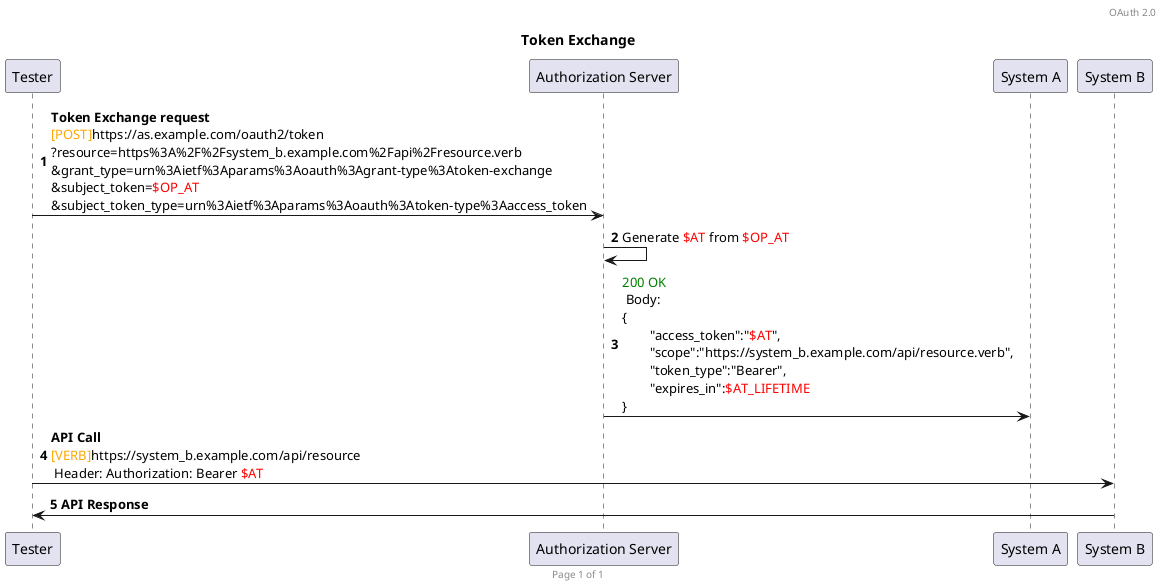 @startuml

header OAuth 2.0
footer Page %page% of %lastpage%

title Token Exchange
autonumber

participant T as "Tester"
participant Auth as "Authorization Server"
participant A as "System A"
participant B as "System B"

T -> Auth : **Token Exchange request**\n<font color=orange>[POST]</font>https://as.example.com/oauth2/token\n?resource=https%3A%2F%2Fsystem_b.example.com%2Fapi%2Fresource.verb\n&grant_type=urn%3Aietf%3Aparams%3Aoauth%3Agrant-type%3Atoken-exchange\n&subject_token=<font color=red>$OP_AT</font>\n&subject_token_type=urn%3Aietf%3Aparams%3Aoauth%3Atoken-type%3Aaccess_token
Auth -> Auth : Generate <font color=red>$AT</font> from <font color=red>$OP_AT</font>
Auth -> A : <font color=green>200 OK</font> \n Body: \n{\n\t"access_token":"<font color=red>$AT</font>",\n\t"scope":"https://system_b.example.com/api/resource.verb",\n\t"token_type":"Bearer",\n\t"expires_in":<font color=red>$AT_LIFETIME</font>\n}

T -> B : **API Call** \n<font color=orange>[VERB]</font>https://system_b.example.com/api/resource\n Header: Authorization: Bearer <font color=red>$AT</font>
B -> T : **API Response**
@enduml
